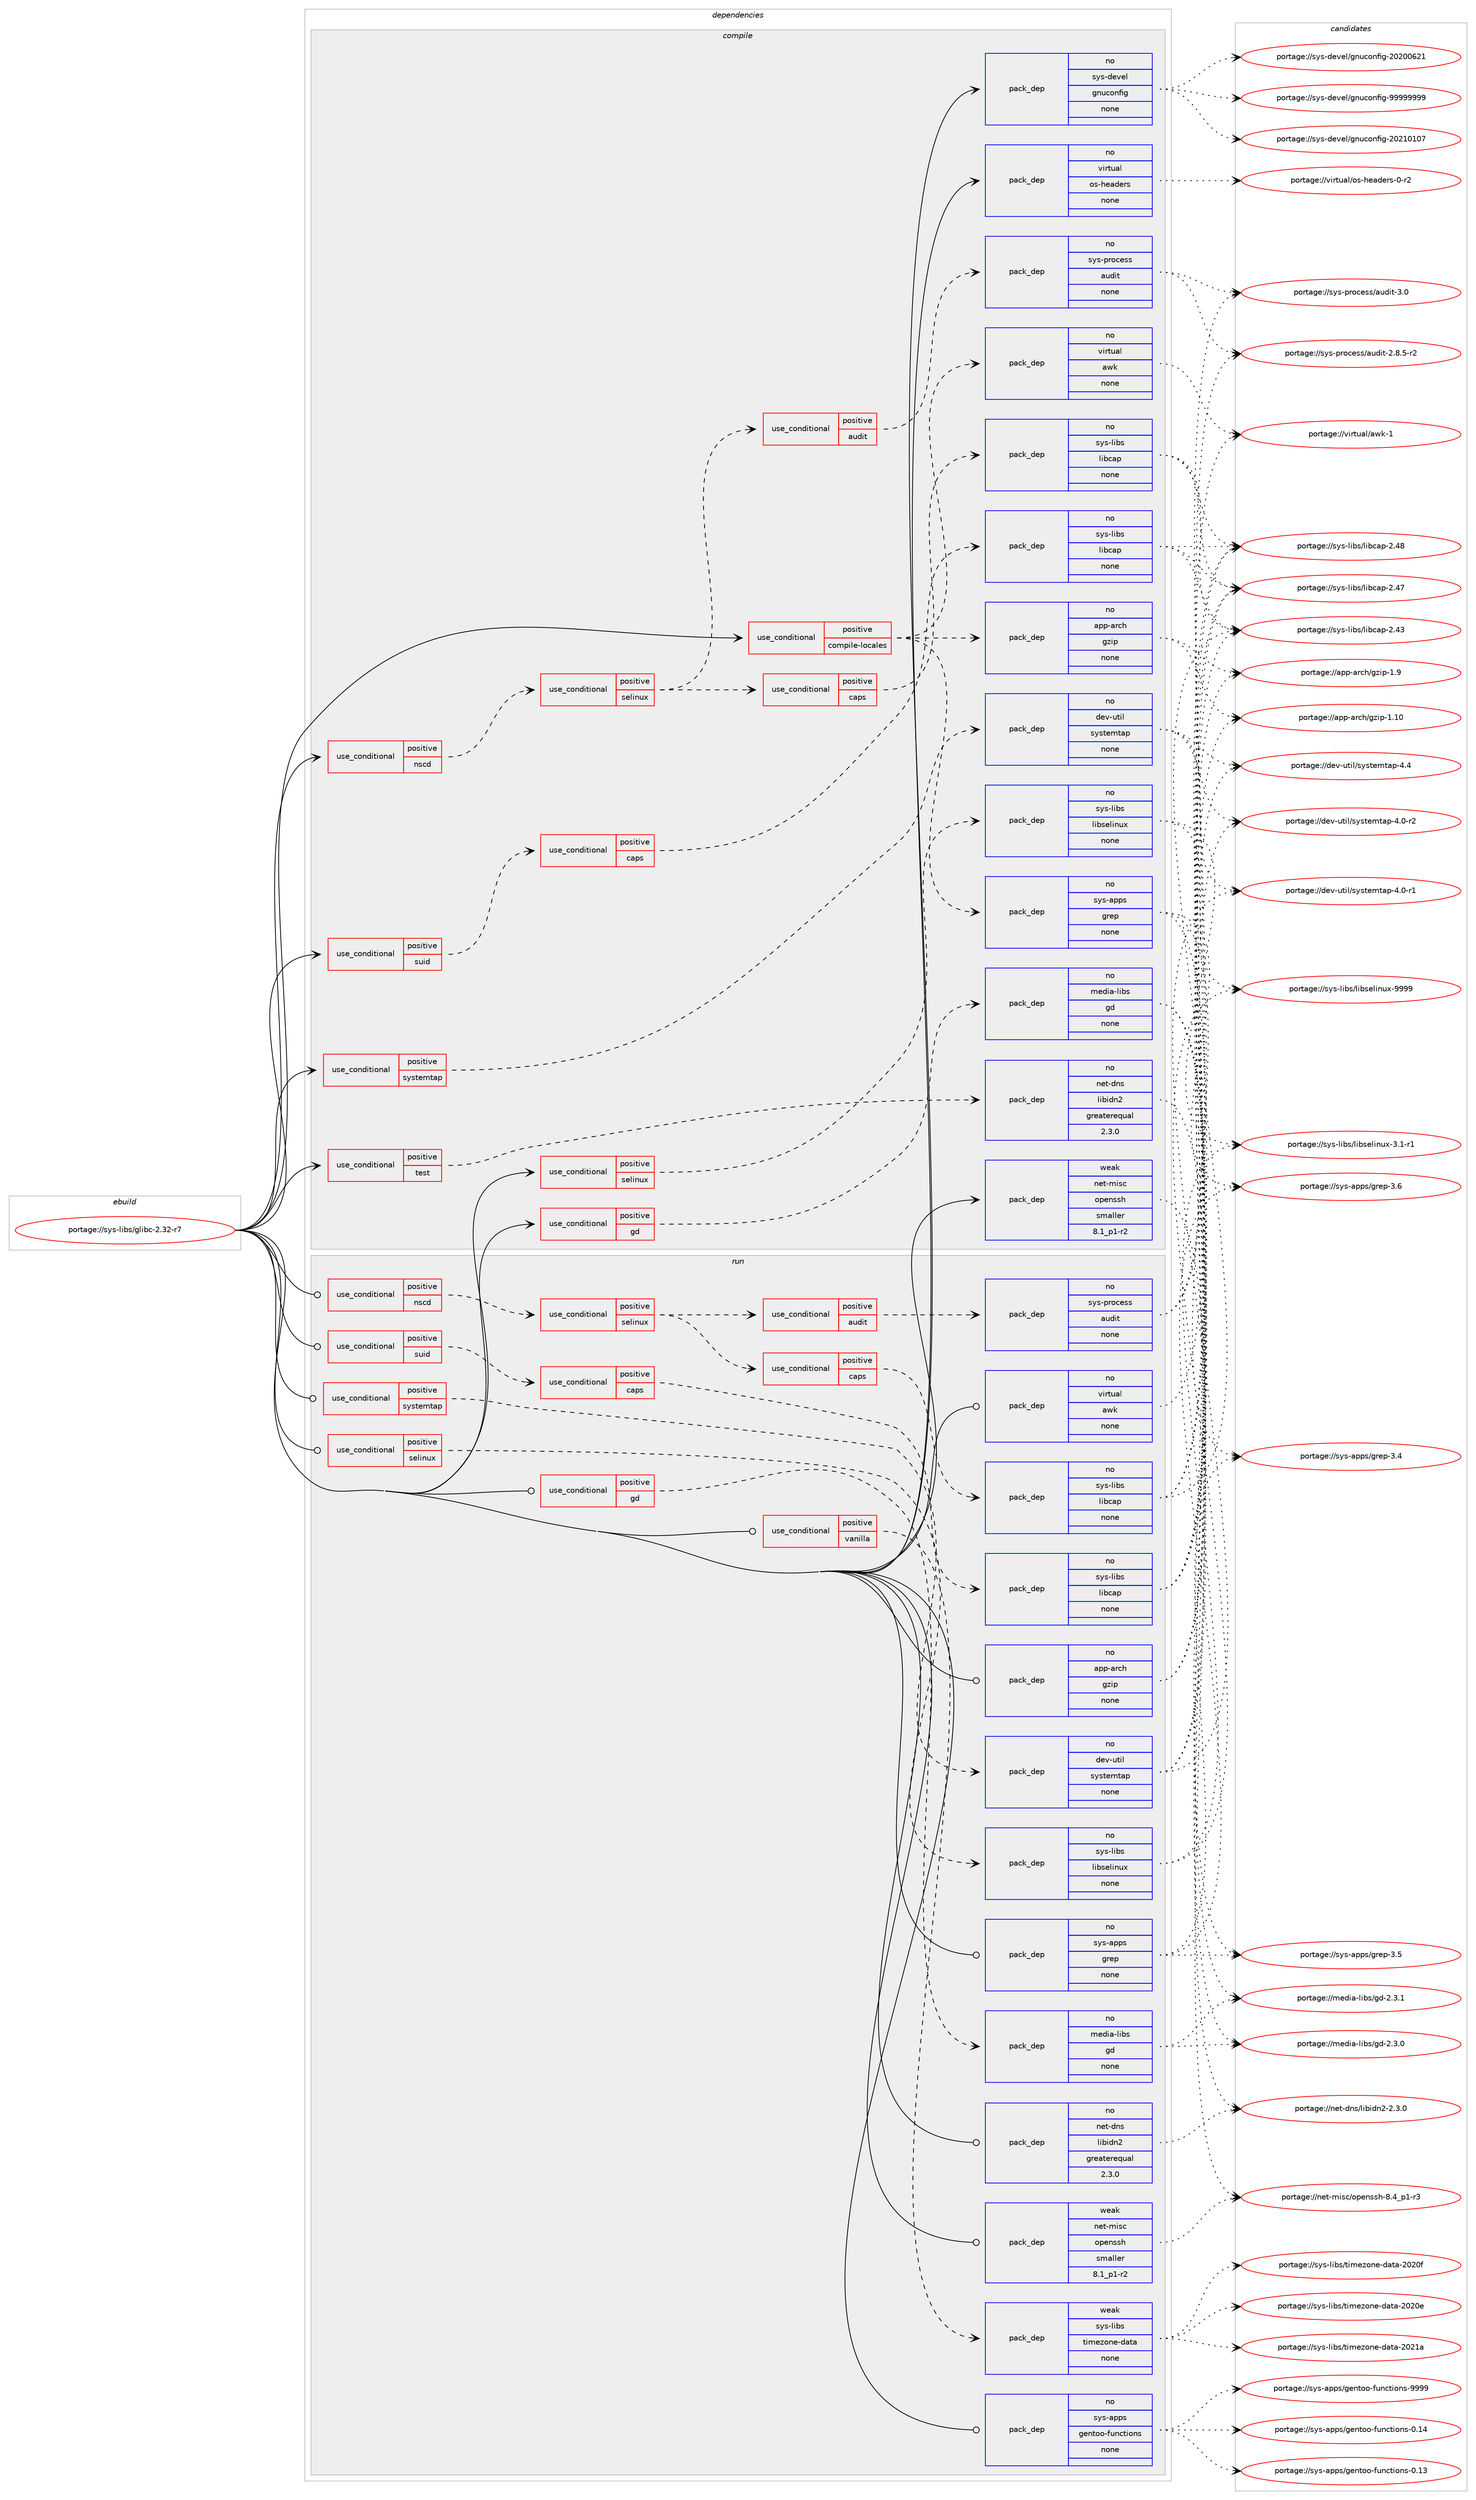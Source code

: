 digraph prolog {

# *************
# Graph options
# *************

newrank=true;
concentrate=true;
compound=true;
graph [rankdir=LR,fontname=Helvetica,fontsize=10,ranksep=1.5];#, ranksep=2.5, nodesep=0.2];
edge  [arrowhead=vee];
node  [fontname=Helvetica,fontsize=10];

# **********
# The ebuild
# **********

subgraph cluster_leftcol {
color=gray;
rank=same;
label=<<i>ebuild</i>>;
id [label="portage://sys-libs/glibc-2.32-r7", color=red, width=4, href="../sys-libs/glibc-2.32-r7.svg"];
}

# ****************
# The dependencies
# ****************

subgraph cluster_midcol {
color=gray;
label=<<i>dependencies</i>>;
subgraph cluster_compile {
fillcolor="#eeeeee";
style=filled;
label=<<i>compile</i>>;
subgraph cond769 {
dependency3846 [label=<<TABLE BORDER="0" CELLBORDER="1" CELLSPACING="0" CELLPADDING="4"><TR><TD ROWSPAN="3" CELLPADDING="10">use_conditional</TD></TR><TR><TD>positive</TD></TR><TR><TD>compile-locales</TD></TR></TABLE>>, shape=none, color=red];
subgraph pack3015 {
dependency3847 [label=<<TABLE BORDER="0" CELLBORDER="1" CELLSPACING="0" CELLPADDING="4" WIDTH="220"><TR><TD ROWSPAN="6" CELLPADDING="30">pack_dep</TD></TR><TR><TD WIDTH="110">no</TD></TR><TR><TD>app-arch</TD></TR><TR><TD>gzip</TD></TR><TR><TD>none</TD></TR><TR><TD></TD></TR></TABLE>>, shape=none, color=blue];
}
dependency3846:e -> dependency3847:w [weight=20,style="dashed",arrowhead="vee"];
subgraph pack3016 {
dependency3848 [label=<<TABLE BORDER="0" CELLBORDER="1" CELLSPACING="0" CELLPADDING="4" WIDTH="220"><TR><TD ROWSPAN="6" CELLPADDING="30">pack_dep</TD></TR><TR><TD WIDTH="110">no</TD></TR><TR><TD>sys-apps</TD></TR><TR><TD>grep</TD></TR><TR><TD>none</TD></TR><TR><TD></TD></TR></TABLE>>, shape=none, color=blue];
}
dependency3846:e -> dependency3848:w [weight=20,style="dashed",arrowhead="vee"];
subgraph pack3017 {
dependency3849 [label=<<TABLE BORDER="0" CELLBORDER="1" CELLSPACING="0" CELLPADDING="4" WIDTH="220"><TR><TD ROWSPAN="6" CELLPADDING="30">pack_dep</TD></TR><TR><TD WIDTH="110">no</TD></TR><TR><TD>virtual</TD></TR><TR><TD>awk</TD></TR><TR><TD>none</TD></TR><TR><TD></TD></TR></TABLE>>, shape=none, color=blue];
}
dependency3846:e -> dependency3849:w [weight=20,style="dashed",arrowhead="vee"];
}
id:e -> dependency3846:w [weight=20,style="solid",arrowhead="vee"];
subgraph cond770 {
dependency3850 [label=<<TABLE BORDER="0" CELLBORDER="1" CELLSPACING="0" CELLPADDING="4"><TR><TD ROWSPAN="3" CELLPADDING="10">use_conditional</TD></TR><TR><TD>positive</TD></TR><TR><TD>gd</TD></TR></TABLE>>, shape=none, color=red];
subgraph pack3018 {
dependency3851 [label=<<TABLE BORDER="0" CELLBORDER="1" CELLSPACING="0" CELLPADDING="4" WIDTH="220"><TR><TD ROWSPAN="6" CELLPADDING="30">pack_dep</TD></TR><TR><TD WIDTH="110">no</TD></TR><TR><TD>media-libs</TD></TR><TR><TD>gd</TD></TR><TR><TD>none</TD></TR><TR><TD></TD></TR></TABLE>>, shape=none, color=blue];
}
dependency3850:e -> dependency3851:w [weight=20,style="dashed",arrowhead="vee"];
}
id:e -> dependency3850:w [weight=20,style="solid",arrowhead="vee"];
subgraph cond771 {
dependency3852 [label=<<TABLE BORDER="0" CELLBORDER="1" CELLSPACING="0" CELLPADDING="4"><TR><TD ROWSPAN="3" CELLPADDING="10">use_conditional</TD></TR><TR><TD>positive</TD></TR><TR><TD>nscd</TD></TR></TABLE>>, shape=none, color=red];
subgraph cond772 {
dependency3853 [label=<<TABLE BORDER="0" CELLBORDER="1" CELLSPACING="0" CELLPADDING="4"><TR><TD ROWSPAN="3" CELLPADDING="10">use_conditional</TD></TR><TR><TD>positive</TD></TR><TR><TD>selinux</TD></TR></TABLE>>, shape=none, color=red];
subgraph cond773 {
dependency3854 [label=<<TABLE BORDER="0" CELLBORDER="1" CELLSPACING="0" CELLPADDING="4"><TR><TD ROWSPAN="3" CELLPADDING="10">use_conditional</TD></TR><TR><TD>positive</TD></TR><TR><TD>audit</TD></TR></TABLE>>, shape=none, color=red];
subgraph pack3019 {
dependency3855 [label=<<TABLE BORDER="0" CELLBORDER="1" CELLSPACING="0" CELLPADDING="4" WIDTH="220"><TR><TD ROWSPAN="6" CELLPADDING="30">pack_dep</TD></TR><TR><TD WIDTH="110">no</TD></TR><TR><TD>sys-process</TD></TR><TR><TD>audit</TD></TR><TR><TD>none</TD></TR><TR><TD></TD></TR></TABLE>>, shape=none, color=blue];
}
dependency3854:e -> dependency3855:w [weight=20,style="dashed",arrowhead="vee"];
}
dependency3853:e -> dependency3854:w [weight=20,style="dashed",arrowhead="vee"];
subgraph cond774 {
dependency3856 [label=<<TABLE BORDER="0" CELLBORDER="1" CELLSPACING="0" CELLPADDING="4"><TR><TD ROWSPAN="3" CELLPADDING="10">use_conditional</TD></TR><TR><TD>positive</TD></TR><TR><TD>caps</TD></TR></TABLE>>, shape=none, color=red];
subgraph pack3020 {
dependency3857 [label=<<TABLE BORDER="0" CELLBORDER="1" CELLSPACING="0" CELLPADDING="4" WIDTH="220"><TR><TD ROWSPAN="6" CELLPADDING="30">pack_dep</TD></TR><TR><TD WIDTH="110">no</TD></TR><TR><TD>sys-libs</TD></TR><TR><TD>libcap</TD></TR><TR><TD>none</TD></TR><TR><TD></TD></TR></TABLE>>, shape=none, color=blue];
}
dependency3856:e -> dependency3857:w [weight=20,style="dashed",arrowhead="vee"];
}
dependency3853:e -> dependency3856:w [weight=20,style="dashed",arrowhead="vee"];
}
dependency3852:e -> dependency3853:w [weight=20,style="dashed",arrowhead="vee"];
}
id:e -> dependency3852:w [weight=20,style="solid",arrowhead="vee"];
subgraph cond775 {
dependency3858 [label=<<TABLE BORDER="0" CELLBORDER="1" CELLSPACING="0" CELLPADDING="4"><TR><TD ROWSPAN="3" CELLPADDING="10">use_conditional</TD></TR><TR><TD>positive</TD></TR><TR><TD>selinux</TD></TR></TABLE>>, shape=none, color=red];
subgraph pack3021 {
dependency3859 [label=<<TABLE BORDER="0" CELLBORDER="1" CELLSPACING="0" CELLPADDING="4" WIDTH="220"><TR><TD ROWSPAN="6" CELLPADDING="30">pack_dep</TD></TR><TR><TD WIDTH="110">no</TD></TR><TR><TD>sys-libs</TD></TR><TR><TD>libselinux</TD></TR><TR><TD>none</TD></TR><TR><TD></TD></TR></TABLE>>, shape=none, color=blue];
}
dependency3858:e -> dependency3859:w [weight=20,style="dashed",arrowhead="vee"];
}
id:e -> dependency3858:w [weight=20,style="solid",arrowhead="vee"];
subgraph cond776 {
dependency3860 [label=<<TABLE BORDER="0" CELLBORDER="1" CELLSPACING="0" CELLPADDING="4"><TR><TD ROWSPAN="3" CELLPADDING="10">use_conditional</TD></TR><TR><TD>positive</TD></TR><TR><TD>suid</TD></TR></TABLE>>, shape=none, color=red];
subgraph cond777 {
dependency3861 [label=<<TABLE BORDER="0" CELLBORDER="1" CELLSPACING="0" CELLPADDING="4"><TR><TD ROWSPAN="3" CELLPADDING="10">use_conditional</TD></TR><TR><TD>positive</TD></TR><TR><TD>caps</TD></TR></TABLE>>, shape=none, color=red];
subgraph pack3022 {
dependency3862 [label=<<TABLE BORDER="0" CELLBORDER="1" CELLSPACING="0" CELLPADDING="4" WIDTH="220"><TR><TD ROWSPAN="6" CELLPADDING="30">pack_dep</TD></TR><TR><TD WIDTH="110">no</TD></TR><TR><TD>sys-libs</TD></TR><TR><TD>libcap</TD></TR><TR><TD>none</TD></TR><TR><TD></TD></TR></TABLE>>, shape=none, color=blue];
}
dependency3861:e -> dependency3862:w [weight=20,style="dashed",arrowhead="vee"];
}
dependency3860:e -> dependency3861:w [weight=20,style="dashed",arrowhead="vee"];
}
id:e -> dependency3860:w [weight=20,style="solid",arrowhead="vee"];
subgraph cond778 {
dependency3863 [label=<<TABLE BORDER="0" CELLBORDER="1" CELLSPACING="0" CELLPADDING="4"><TR><TD ROWSPAN="3" CELLPADDING="10">use_conditional</TD></TR><TR><TD>positive</TD></TR><TR><TD>systemtap</TD></TR></TABLE>>, shape=none, color=red];
subgraph pack3023 {
dependency3864 [label=<<TABLE BORDER="0" CELLBORDER="1" CELLSPACING="0" CELLPADDING="4" WIDTH="220"><TR><TD ROWSPAN="6" CELLPADDING="30">pack_dep</TD></TR><TR><TD WIDTH="110">no</TD></TR><TR><TD>dev-util</TD></TR><TR><TD>systemtap</TD></TR><TR><TD>none</TD></TR><TR><TD></TD></TR></TABLE>>, shape=none, color=blue];
}
dependency3863:e -> dependency3864:w [weight=20,style="dashed",arrowhead="vee"];
}
id:e -> dependency3863:w [weight=20,style="solid",arrowhead="vee"];
subgraph cond779 {
dependency3865 [label=<<TABLE BORDER="0" CELLBORDER="1" CELLSPACING="0" CELLPADDING="4"><TR><TD ROWSPAN="3" CELLPADDING="10">use_conditional</TD></TR><TR><TD>positive</TD></TR><TR><TD>test</TD></TR></TABLE>>, shape=none, color=red];
subgraph pack3024 {
dependency3866 [label=<<TABLE BORDER="0" CELLBORDER="1" CELLSPACING="0" CELLPADDING="4" WIDTH="220"><TR><TD ROWSPAN="6" CELLPADDING="30">pack_dep</TD></TR><TR><TD WIDTH="110">no</TD></TR><TR><TD>net-dns</TD></TR><TR><TD>libidn2</TD></TR><TR><TD>greaterequal</TD></TR><TR><TD>2.3.0</TD></TR></TABLE>>, shape=none, color=blue];
}
dependency3865:e -> dependency3866:w [weight=20,style="dashed",arrowhead="vee"];
}
id:e -> dependency3865:w [weight=20,style="solid",arrowhead="vee"];
subgraph pack3025 {
dependency3867 [label=<<TABLE BORDER="0" CELLBORDER="1" CELLSPACING="0" CELLPADDING="4" WIDTH="220"><TR><TD ROWSPAN="6" CELLPADDING="30">pack_dep</TD></TR><TR><TD WIDTH="110">no</TD></TR><TR><TD>sys-devel</TD></TR><TR><TD>gnuconfig</TD></TR><TR><TD>none</TD></TR><TR><TD></TD></TR></TABLE>>, shape=none, color=blue];
}
id:e -> dependency3867:w [weight=20,style="solid",arrowhead="vee"];
subgraph pack3026 {
dependency3868 [label=<<TABLE BORDER="0" CELLBORDER="1" CELLSPACING="0" CELLPADDING="4" WIDTH="220"><TR><TD ROWSPAN="6" CELLPADDING="30">pack_dep</TD></TR><TR><TD WIDTH="110">no</TD></TR><TR><TD>virtual</TD></TR><TR><TD>os-headers</TD></TR><TR><TD>none</TD></TR><TR><TD></TD></TR></TABLE>>, shape=none, color=blue];
}
id:e -> dependency3868:w [weight=20,style="solid",arrowhead="vee"];
subgraph pack3027 {
dependency3869 [label=<<TABLE BORDER="0" CELLBORDER="1" CELLSPACING="0" CELLPADDING="4" WIDTH="220"><TR><TD ROWSPAN="6" CELLPADDING="30">pack_dep</TD></TR><TR><TD WIDTH="110">weak</TD></TR><TR><TD>net-misc</TD></TR><TR><TD>openssh</TD></TR><TR><TD>smaller</TD></TR><TR><TD>8.1_p1-r2</TD></TR></TABLE>>, shape=none, color=blue];
}
id:e -> dependency3869:w [weight=20,style="solid",arrowhead="vee"];
}
subgraph cluster_compileandrun {
fillcolor="#eeeeee";
style=filled;
label=<<i>compile and run</i>>;
}
subgraph cluster_run {
fillcolor="#eeeeee";
style=filled;
label=<<i>run</i>>;
subgraph cond780 {
dependency3870 [label=<<TABLE BORDER="0" CELLBORDER="1" CELLSPACING="0" CELLPADDING="4"><TR><TD ROWSPAN="3" CELLPADDING="10">use_conditional</TD></TR><TR><TD>positive</TD></TR><TR><TD>gd</TD></TR></TABLE>>, shape=none, color=red];
subgraph pack3028 {
dependency3871 [label=<<TABLE BORDER="0" CELLBORDER="1" CELLSPACING="0" CELLPADDING="4" WIDTH="220"><TR><TD ROWSPAN="6" CELLPADDING="30">pack_dep</TD></TR><TR><TD WIDTH="110">no</TD></TR><TR><TD>media-libs</TD></TR><TR><TD>gd</TD></TR><TR><TD>none</TD></TR><TR><TD></TD></TR></TABLE>>, shape=none, color=blue];
}
dependency3870:e -> dependency3871:w [weight=20,style="dashed",arrowhead="vee"];
}
id:e -> dependency3870:w [weight=20,style="solid",arrowhead="odot"];
subgraph cond781 {
dependency3872 [label=<<TABLE BORDER="0" CELLBORDER="1" CELLSPACING="0" CELLPADDING="4"><TR><TD ROWSPAN="3" CELLPADDING="10">use_conditional</TD></TR><TR><TD>positive</TD></TR><TR><TD>nscd</TD></TR></TABLE>>, shape=none, color=red];
subgraph cond782 {
dependency3873 [label=<<TABLE BORDER="0" CELLBORDER="1" CELLSPACING="0" CELLPADDING="4"><TR><TD ROWSPAN="3" CELLPADDING="10">use_conditional</TD></TR><TR><TD>positive</TD></TR><TR><TD>selinux</TD></TR></TABLE>>, shape=none, color=red];
subgraph cond783 {
dependency3874 [label=<<TABLE BORDER="0" CELLBORDER="1" CELLSPACING="0" CELLPADDING="4"><TR><TD ROWSPAN="3" CELLPADDING="10">use_conditional</TD></TR><TR><TD>positive</TD></TR><TR><TD>audit</TD></TR></TABLE>>, shape=none, color=red];
subgraph pack3029 {
dependency3875 [label=<<TABLE BORDER="0" CELLBORDER="1" CELLSPACING="0" CELLPADDING="4" WIDTH="220"><TR><TD ROWSPAN="6" CELLPADDING="30">pack_dep</TD></TR><TR><TD WIDTH="110">no</TD></TR><TR><TD>sys-process</TD></TR><TR><TD>audit</TD></TR><TR><TD>none</TD></TR><TR><TD></TD></TR></TABLE>>, shape=none, color=blue];
}
dependency3874:e -> dependency3875:w [weight=20,style="dashed",arrowhead="vee"];
}
dependency3873:e -> dependency3874:w [weight=20,style="dashed",arrowhead="vee"];
subgraph cond784 {
dependency3876 [label=<<TABLE BORDER="0" CELLBORDER="1" CELLSPACING="0" CELLPADDING="4"><TR><TD ROWSPAN="3" CELLPADDING="10">use_conditional</TD></TR><TR><TD>positive</TD></TR><TR><TD>caps</TD></TR></TABLE>>, shape=none, color=red];
subgraph pack3030 {
dependency3877 [label=<<TABLE BORDER="0" CELLBORDER="1" CELLSPACING="0" CELLPADDING="4" WIDTH="220"><TR><TD ROWSPAN="6" CELLPADDING="30">pack_dep</TD></TR><TR><TD WIDTH="110">no</TD></TR><TR><TD>sys-libs</TD></TR><TR><TD>libcap</TD></TR><TR><TD>none</TD></TR><TR><TD></TD></TR></TABLE>>, shape=none, color=blue];
}
dependency3876:e -> dependency3877:w [weight=20,style="dashed",arrowhead="vee"];
}
dependency3873:e -> dependency3876:w [weight=20,style="dashed",arrowhead="vee"];
}
dependency3872:e -> dependency3873:w [weight=20,style="dashed",arrowhead="vee"];
}
id:e -> dependency3872:w [weight=20,style="solid",arrowhead="odot"];
subgraph cond785 {
dependency3878 [label=<<TABLE BORDER="0" CELLBORDER="1" CELLSPACING="0" CELLPADDING="4"><TR><TD ROWSPAN="3" CELLPADDING="10">use_conditional</TD></TR><TR><TD>positive</TD></TR><TR><TD>selinux</TD></TR></TABLE>>, shape=none, color=red];
subgraph pack3031 {
dependency3879 [label=<<TABLE BORDER="0" CELLBORDER="1" CELLSPACING="0" CELLPADDING="4" WIDTH="220"><TR><TD ROWSPAN="6" CELLPADDING="30">pack_dep</TD></TR><TR><TD WIDTH="110">no</TD></TR><TR><TD>sys-libs</TD></TR><TR><TD>libselinux</TD></TR><TR><TD>none</TD></TR><TR><TD></TD></TR></TABLE>>, shape=none, color=blue];
}
dependency3878:e -> dependency3879:w [weight=20,style="dashed",arrowhead="vee"];
}
id:e -> dependency3878:w [weight=20,style="solid",arrowhead="odot"];
subgraph cond786 {
dependency3880 [label=<<TABLE BORDER="0" CELLBORDER="1" CELLSPACING="0" CELLPADDING="4"><TR><TD ROWSPAN="3" CELLPADDING="10">use_conditional</TD></TR><TR><TD>positive</TD></TR><TR><TD>suid</TD></TR></TABLE>>, shape=none, color=red];
subgraph cond787 {
dependency3881 [label=<<TABLE BORDER="0" CELLBORDER="1" CELLSPACING="0" CELLPADDING="4"><TR><TD ROWSPAN="3" CELLPADDING="10">use_conditional</TD></TR><TR><TD>positive</TD></TR><TR><TD>caps</TD></TR></TABLE>>, shape=none, color=red];
subgraph pack3032 {
dependency3882 [label=<<TABLE BORDER="0" CELLBORDER="1" CELLSPACING="0" CELLPADDING="4" WIDTH="220"><TR><TD ROWSPAN="6" CELLPADDING="30">pack_dep</TD></TR><TR><TD WIDTH="110">no</TD></TR><TR><TD>sys-libs</TD></TR><TR><TD>libcap</TD></TR><TR><TD>none</TD></TR><TR><TD></TD></TR></TABLE>>, shape=none, color=blue];
}
dependency3881:e -> dependency3882:w [weight=20,style="dashed",arrowhead="vee"];
}
dependency3880:e -> dependency3881:w [weight=20,style="dashed",arrowhead="vee"];
}
id:e -> dependency3880:w [weight=20,style="solid",arrowhead="odot"];
subgraph cond788 {
dependency3883 [label=<<TABLE BORDER="0" CELLBORDER="1" CELLSPACING="0" CELLPADDING="4"><TR><TD ROWSPAN="3" CELLPADDING="10">use_conditional</TD></TR><TR><TD>positive</TD></TR><TR><TD>systemtap</TD></TR></TABLE>>, shape=none, color=red];
subgraph pack3033 {
dependency3884 [label=<<TABLE BORDER="0" CELLBORDER="1" CELLSPACING="0" CELLPADDING="4" WIDTH="220"><TR><TD ROWSPAN="6" CELLPADDING="30">pack_dep</TD></TR><TR><TD WIDTH="110">no</TD></TR><TR><TD>dev-util</TD></TR><TR><TD>systemtap</TD></TR><TR><TD>none</TD></TR><TR><TD></TD></TR></TABLE>>, shape=none, color=blue];
}
dependency3883:e -> dependency3884:w [weight=20,style="dashed",arrowhead="vee"];
}
id:e -> dependency3883:w [weight=20,style="solid",arrowhead="odot"];
subgraph cond789 {
dependency3885 [label=<<TABLE BORDER="0" CELLBORDER="1" CELLSPACING="0" CELLPADDING="4"><TR><TD ROWSPAN="3" CELLPADDING="10">use_conditional</TD></TR><TR><TD>positive</TD></TR><TR><TD>vanilla</TD></TR></TABLE>>, shape=none, color=red];
subgraph pack3034 {
dependency3886 [label=<<TABLE BORDER="0" CELLBORDER="1" CELLSPACING="0" CELLPADDING="4" WIDTH="220"><TR><TD ROWSPAN="6" CELLPADDING="30">pack_dep</TD></TR><TR><TD WIDTH="110">weak</TD></TR><TR><TD>sys-libs</TD></TR><TR><TD>timezone-data</TD></TR><TR><TD>none</TD></TR><TR><TD></TD></TR></TABLE>>, shape=none, color=blue];
}
dependency3885:e -> dependency3886:w [weight=20,style="dashed",arrowhead="vee"];
}
id:e -> dependency3885:w [weight=20,style="solid",arrowhead="odot"];
subgraph pack3035 {
dependency3887 [label=<<TABLE BORDER="0" CELLBORDER="1" CELLSPACING="0" CELLPADDING="4" WIDTH="220"><TR><TD ROWSPAN="6" CELLPADDING="30">pack_dep</TD></TR><TR><TD WIDTH="110">no</TD></TR><TR><TD>app-arch</TD></TR><TR><TD>gzip</TD></TR><TR><TD>none</TD></TR><TR><TD></TD></TR></TABLE>>, shape=none, color=blue];
}
id:e -> dependency3887:w [weight=20,style="solid",arrowhead="odot"];
subgraph pack3036 {
dependency3888 [label=<<TABLE BORDER="0" CELLBORDER="1" CELLSPACING="0" CELLPADDING="4" WIDTH="220"><TR><TD ROWSPAN="6" CELLPADDING="30">pack_dep</TD></TR><TR><TD WIDTH="110">no</TD></TR><TR><TD>net-dns</TD></TR><TR><TD>libidn2</TD></TR><TR><TD>greaterequal</TD></TR><TR><TD>2.3.0</TD></TR></TABLE>>, shape=none, color=blue];
}
id:e -> dependency3888:w [weight=20,style="solid",arrowhead="odot"];
subgraph pack3037 {
dependency3889 [label=<<TABLE BORDER="0" CELLBORDER="1" CELLSPACING="0" CELLPADDING="4" WIDTH="220"><TR><TD ROWSPAN="6" CELLPADDING="30">pack_dep</TD></TR><TR><TD WIDTH="110">no</TD></TR><TR><TD>sys-apps</TD></TR><TR><TD>gentoo-functions</TD></TR><TR><TD>none</TD></TR><TR><TD></TD></TR></TABLE>>, shape=none, color=blue];
}
id:e -> dependency3889:w [weight=20,style="solid",arrowhead="odot"];
subgraph pack3038 {
dependency3890 [label=<<TABLE BORDER="0" CELLBORDER="1" CELLSPACING="0" CELLPADDING="4" WIDTH="220"><TR><TD ROWSPAN="6" CELLPADDING="30">pack_dep</TD></TR><TR><TD WIDTH="110">no</TD></TR><TR><TD>sys-apps</TD></TR><TR><TD>grep</TD></TR><TR><TD>none</TD></TR><TR><TD></TD></TR></TABLE>>, shape=none, color=blue];
}
id:e -> dependency3890:w [weight=20,style="solid",arrowhead="odot"];
subgraph pack3039 {
dependency3891 [label=<<TABLE BORDER="0" CELLBORDER="1" CELLSPACING="0" CELLPADDING="4" WIDTH="220"><TR><TD ROWSPAN="6" CELLPADDING="30">pack_dep</TD></TR><TR><TD WIDTH="110">no</TD></TR><TR><TD>virtual</TD></TR><TR><TD>awk</TD></TR><TR><TD>none</TD></TR><TR><TD></TD></TR></TABLE>>, shape=none, color=blue];
}
id:e -> dependency3891:w [weight=20,style="solid",arrowhead="odot"];
subgraph pack3040 {
dependency3892 [label=<<TABLE BORDER="0" CELLBORDER="1" CELLSPACING="0" CELLPADDING="4" WIDTH="220"><TR><TD ROWSPAN="6" CELLPADDING="30">pack_dep</TD></TR><TR><TD WIDTH="110">weak</TD></TR><TR><TD>net-misc</TD></TR><TR><TD>openssh</TD></TR><TR><TD>smaller</TD></TR><TR><TD>8.1_p1-r2</TD></TR></TABLE>>, shape=none, color=blue];
}
id:e -> dependency3892:w [weight=20,style="solid",arrowhead="odot"];
}
}

# **************
# The candidates
# **************

subgraph cluster_choices {
rank=same;
color=gray;
label=<<i>candidates</i>>;

subgraph choice3015 {
color=black;
nodesep=1;
choice971121124597114991044710312210511245494657 [label="portage://app-arch/gzip-1.9", color=red, width=4,href="../app-arch/gzip-1.9.svg"];
choice97112112459711499104471031221051124549464948 [label="portage://app-arch/gzip-1.10", color=red, width=4,href="../app-arch/gzip-1.10.svg"];
dependency3847:e -> choice971121124597114991044710312210511245494657:w [style=dotted,weight="100"];
dependency3847:e -> choice97112112459711499104471031221051124549464948:w [style=dotted,weight="100"];
}
subgraph choice3016 {
color=black;
nodesep=1;
choice11512111545971121121154710311410111245514654 [label="portage://sys-apps/grep-3.6", color=red, width=4,href="../sys-apps/grep-3.6.svg"];
choice11512111545971121121154710311410111245514653 [label="portage://sys-apps/grep-3.5", color=red, width=4,href="../sys-apps/grep-3.5.svg"];
choice11512111545971121121154710311410111245514652 [label="portage://sys-apps/grep-3.4", color=red, width=4,href="../sys-apps/grep-3.4.svg"];
dependency3848:e -> choice11512111545971121121154710311410111245514654:w [style=dotted,weight="100"];
dependency3848:e -> choice11512111545971121121154710311410111245514653:w [style=dotted,weight="100"];
dependency3848:e -> choice11512111545971121121154710311410111245514652:w [style=dotted,weight="100"];
}
subgraph choice3017 {
color=black;
nodesep=1;
choice1181051141161179710847971191074549 [label="portage://virtual/awk-1", color=red, width=4,href="../virtual/awk-1.svg"];
dependency3849:e -> choice1181051141161179710847971191074549:w [style=dotted,weight="100"];
}
subgraph choice3018 {
color=black;
nodesep=1;
choice10910110010597451081059811547103100455046514649 [label="portage://media-libs/gd-2.3.1", color=red, width=4,href="../media-libs/gd-2.3.1.svg"];
choice10910110010597451081059811547103100455046514648 [label="portage://media-libs/gd-2.3.0", color=red, width=4,href="../media-libs/gd-2.3.0.svg"];
dependency3851:e -> choice10910110010597451081059811547103100455046514649:w [style=dotted,weight="100"];
dependency3851:e -> choice10910110010597451081059811547103100455046514648:w [style=dotted,weight="100"];
}
subgraph choice3019 {
color=black;
nodesep=1;
choice1151211154511211411199101115115479711710010511645514648 [label="portage://sys-process/audit-3.0", color=red, width=4,href="../sys-process/audit-3.0.svg"];
choice115121115451121141119910111511547971171001051164550465646534511450 [label="portage://sys-process/audit-2.8.5-r2", color=red, width=4,href="../sys-process/audit-2.8.5-r2.svg"];
dependency3855:e -> choice1151211154511211411199101115115479711710010511645514648:w [style=dotted,weight="100"];
dependency3855:e -> choice115121115451121141119910111511547971171001051164550465646534511450:w [style=dotted,weight="100"];
}
subgraph choice3020 {
color=black;
nodesep=1;
choice1151211154510810598115471081059899971124550465256 [label="portage://sys-libs/libcap-2.48", color=red, width=4,href="../sys-libs/libcap-2.48.svg"];
choice1151211154510810598115471081059899971124550465255 [label="portage://sys-libs/libcap-2.47", color=red, width=4,href="../sys-libs/libcap-2.47.svg"];
choice1151211154510810598115471081059899971124550465251 [label="portage://sys-libs/libcap-2.43", color=red, width=4,href="../sys-libs/libcap-2.43.svg"];
dependency3857:e -> choice1151211154510810598115471081059899971124550465256:w [style=dotted,weight="100"];
dependency3857:e -> choice1151211154510810598115471081059899971124550465255:w [style=dotted,weight="100"];
dependency3857:e -> choice1151211154510810598115471081059899971124550465251:w [style=dotted,weight="100"];
}
subgraph choice3021 {
color=black;
nodesep=1;
choice115121115451081059811547108105981151011081051101171204557575757 [label="portage://sys-libs/libselinux-9999", color=red, width=4,href="../sys-libs/libselinux-9999.svg"];
choice11512111545108105981154710810598115101108105110117120455146494511449 [label="portage://sys-libs/libselinux-3.1-r1", color=red, width=4,href="../sys-libs/libselinux-3.1-r1.svg"];
dependency3859:e -> choice115121115451081059811547108105981151011081051101171204557575757:w [style=dotted,weight="100"];
dependency3859:e -> choice11512111545108105981154710810598115101108105110117120455146494511449:w [style=dotted,weight="100"];
}
subgraph choice3022 {
color=black;
nodesep=1;
choice1151211154510810598115471081059899971124550465256 [label="portage://sys-libs/libcap-2.48", color=red, width=4,href="../sys-libs/libcap-2.48.svg"];
choice1151211154510810598115471081059899971124550465255 [label="portage://sys-libs/libcap-2.47", color=red, width=4,href="../sys-libs/libcap-2.47.svg"];
choice1151211154510810598115471081059899971124550465251 [label="portage://sys-libs/libcap-2.43", color=red, width=4,href="../sys-libs/libcap-2.43.svg"];
dependency3862:e -> choice1151211154510810598115471081059899971124550465256:w [style=dotted,weight="100"];
dependency3862:e -> choice1151211154510810598115471081059899971124550465255:w [style=dotted,weight="100"];
dependency3862:e -> choice1151211154510810598115471081059899971124550465251:w [style=dotted,weight="100"];
}
subgraph choice3023 {
color=black;
nodesep=1;
choice10010111845117116105108471151211151161011091169711245524652 [label="portage://dev-util/systemtap-4.4", color=red, width=4,href="../dev-util/systemtap-4.4.svg"];
choice100101118451171161051084711512111511610110911697112455246484511450 [label="portage://dev-util/systemtap-4.0-r2", color=red, width=4,href="../dev-util/systemtap-4.0-r2.svg"];
choice100101118451171161051084711512111511610110911697112455246484511449 [label="portage://dev-util/systemtap-4.0-r1", color=red, width=4,href="../dev-util/systemtap-4.0-r1.svg"];
dependency3864:e -> choice10010111845117116105108471151211151161011091169711245524652:w [style=dotted,weight="100"];
dependency3864:e -> choice100101118451171161051084711512111511610110911697112455246484511450:w [style=dotted,weight="100"];
dependency3864:e -> choice100101118451171161051084711512111511610110911697112455246484511449:w [style=dotted,weight="100"];
}
subgraph choice3024 {
color=black;
nodesep=1;
choice11010111645100110115471081059810510011050455046514648 [label="portage://net-dns/libidn2-2.3.0", color=red, width=4,href="../net-dns/libidn2-2.3.0.svg"];
dependency3866:e -> choice11010111645100110115471081059810510011050455046514648:w [style=dotted,weight="100"];
}
subgraph choice3025 {
color=black;
nodesep=1;
choice115121115451001011181011084710311011799111110102105103455757575757575757 [label="portage://sys-devel/gnuconfig-99999999", color=red, width=4,href="../sys-devel/gnuconfig-99999999.svg"];
choice115121115451001011181011084710311011799111110102105103455048504948494855 [label="portage://sys-devel/gnuconfig-20210107", color=red, width=4,href="../sys-devel/gnuconfig-20210107.svg"];
choice115121115451001011181011084710311011799111110102105103455048504848545049 [label="portage://sys-devel/gnuconfig-20200621", color=red, width=4,href="../sys-devel/gnuconfig-20200621.svg"];
dependency3867:e -> choice115121115451001011181011084710311011799111110102105103455757575757575757:w [style=dotted,weight="100"];
dependency3867:e -> choice115121115451001011181011084710311011799111110102105103455048504948494855:w [style=dotted,weight="100"];
dependency3867:e -> choice115121115451001011181011084710311011799111110102105103455048504848545049:w [style=dotted,weight="100"];
}
subgraph choice3026 {
color=black;
nodesep=1;
choice1181051141161179710847111115451041019710010111411545484511450 [label="portage://virtual/os-headers-0-r2", color=red, width=4,href="../virtual/os-headers-0-r2.svg"];
dependency3868:e -> choice1181051141161179710847111115451041019710010111411545484511450:w [style=dotted,weight="100"];
}
subgraph choice3027 {
color=black;
nodesep=1;
choice1101011164510910511599471111121011101151151044556465295112494511451 [label="portage://net-misc/openssh-8.4_p1-r3", color=red, width=4,href="../net-misc/openssh-8.4_p1-r3.svg"];
dependency3869:e -> choice1101011164510910511599471111121011101151151044556465295112494511451:w [style=dotted,weight="100"];
}
subgraph choice3028 {
color=black;
nodesep=1;
choice10910110010597451081059811547103100455046514649 [label="portage://media-libs/gd-2.3.1", color=red, width=4,href="../media-libs/gd-2.3.1.svg"];
choice10910110010597451081059811547103100455046514648 [label="portage://media-libs/gd-2.3.0", color=red, width=4,href="../media-libs/gd-2.3.0.svg"];
dependency3871:e -> choice10910110010597451081059811547103100455046514649:w [style=dotted,weight="100"];
dependency3871:e -> choice10910110010597451081059811547103100455046514648:w [style=dotted,weight="100"];
}
subgraph choice3029 {
color=black;
nodesep=1;
choice1151211154511211411199101115115479711710010511645514648 [label="portage://sys-process/audit-3.0", color=red, width=4,href="../sys-process/audit-3.0.svg"];
choice115121115451121141119910111511547971171001051164550465646534511450 [label="portage://sys-process/audit-2.8.5-r2", color=red, width=4,href="../sys-process/audit-2.8.5-r2.svg"];
dependency3875:e -> choice1151211154511211411199101115115479711710010511645514648:w [style=dotted,weight="100"];
dependency3875:e -> choice115121115451121141119910111511547971171001051164550465646534511450:w [style=dotted,weight="100"];
}
subgraph choice3030 {
color=black;
nodesep=1;
choice1151211154510810598115471081059899971124550465256 [label="portage://sys-libs/libcap-2.48", color=red, width=4,href="../sys-libs/libcap-2.48.svg"];
choice1151211154510810598115471081059899971124550465255 [label="portage://sys-libs/libcap-2.47", color=red, width=4,href="../sys-libs/libcap-2.47.svg"];
choice1151211154510810598115471081059899971124550465251 [label="portage://sys-libs/libcap-2.43", color=red, width=4,href="../sys-libs/libcap-2.43.svg"];
dependency3877:e -> choice1151211154510810598115471081059899971124550465256:w [style=dotted,weight="100"];
dependency3877:e -> choice1151211154510810598115471081059899971124550465255:w [style=dotted,weight="100"];
dependency3877:e -> choice1151211154510810598115471081059899971124550465251:w [style=dotted,weight="100"];
}
subgraph choice3031 {
color=black;
nodesep=1;
choice115121115451081059811547108105981151011081051101171204557575757 [label="portage://sys-libs/libselinux-9999", color=red, width=4,href="../sys-libs/libselinux-9999.svg"];
choice11512111545108105981154710810598115101108105110117120455146494511449 [label="portage://sys-libs/libselinux-3.1-r1", color=red, width=4,href="../sys-libs/libselinux-3.1-r1.svg"];
dependency3879:e -> choice115121115451081059811547108105981151011081051101171204557575757:w [style=dotted,weight="100"];
dependency3879:e -> choice11512111545108105981154710810598115101108105110117120455146494511449:w [style=dotted,weight="100"];
}
subgraph choice3032 {
color=black;
nodesep=1;
choice1151211154510810598115471081059899971124550465256 [label="portage://sys-libs/libcap-2.48", color=red, width=4,href="../sys-libs/libcap-2.48.svg"];
choice1151211154510810598115471081059899971124550465255 [label="portage://sys-libs/libcap-2.47", color=red, width=4,href="../sys-libs/libcap-2.47.svg"];
choice1151211154510810598115471081059899971124550465251 [label="portage://sys-libs/libcap-2.43", color=red, width=4,href="../sys-libs/libcap-2.43.svg"];
dependency3882:e -> choice1151211154510810598115471081059899971124550465256:w [style=dotted,weight="100"];
dependency3882:e -> choice1151211154510810598115471081059899971124550465255:w [style=dotted,weight="100"];
dependency3882:e -> choice1151211154510810598115471081059899971124550465251:w [style=dotted,weight="100"];
}
subgraph choice3033 {
color=black;
nodesep=1;
choice10010111845117116105108471151211151161011091169711245524652 [label="portage://dev-util/systemtap-4.4", color=red, width=4,href="../dev-util/systemtap-4.4.svg"];
choice100101118451171161051084711512111511610110911697112455246484511450 [label="portage://dev-util/systemtap-4.0-r2", color=red, width=4,href="../dev-util/systemtap-4.0-r2.svg"];
choice100101118451171161051084711512111511610110911697112455246484511449 [label="portage://dev-util/systemtap-4.0-r1", color=red, width=4,href="../dev-util/systemtap-4.0-r1.svg"];
dependency3884:e -> choice10010111845117116105108471151211151161011091169711245524652:w [style=dotted,weight="100"];
dependency3884:e -> choice100101118451171161051084711512111511610110911697112455246484511450:w [style=dotted,weight="100"];
dependency3884:e -> choice100101118451171161051084711512111511610110911697112455246484511449:w [style=dotted,weight="100"];
}
subgraph choice3034 {
color=black;
nodesep=1;
choice115121115451081059811547116105109101122111110101451009711697455048504997 [label="portage://sys-libs/timezone-data-2021a", color=red, width=4,href="../sys-libs/timezone-data-2021a.svg"];
choice1151211154510810598115471161051091011221111101014510097116974550485048102 [label="portage://sys-libs/timezone-data-2020f", color=red, width=4,href="../sys-libs/timezone-data-2020f.svg"];
choice1151211154510810598115471161051091011221111101014510097116974550485048101 [label="portage://sys-libs/timezone-data-2020e", color=red, width=4,href="../sys-libs/timezone-data-2020e.svg"];
dependency3886:e -> choice115121115451081059811547116105109101122111110101451009711697455048504997:w [style=dotted,weight="100"];
dependency3886:e -> choice1151211154510810598115471161051091011221111101014510097116974550485048102:w [style=dotted,weight="100"];
dependency3886:e -> choice1151211154510810598115471161051091011221111101014510097116974550485048101:w [style=dotted,weight="100"];
}
subgraph choice3035 {
color=black;
nodesep=1;
choice971121124597114991044710312210511245494657 [label="portage://app-arch/gzip-1.9", color=red, width=4,href="../app-arch/gzip-1.9.svg"];
choice97112112459711499104471031221051124549464948 [label="portage://app-arch/gzip-1.10", color=red, width=4,href="../app-arch/gzip-1.10.svg"];
dependency3887:e -> choice971121124597114991044710312210511245494657:w [style=dotted,weight="100"];
dependency3887:e -> choice97112112459711499104471031221051124549464948:w [style=dotted,weight="100"];
}
subgraph choice3036 {
color=black;
nodesep=1;
choice11010111645100110115471081059810510011050455046514648 [label="portage://net-dns/libidn2-2.3.0", color=red, width=4,href="../net-dns/libidn2-2.3.0.svg"];
dependency3888:e -> choice11010111645100110115471081059810510011050455046514648:w [style=dotted,weight="100"];
}
subgraph choice3037 {
color=black;
nodesep=1;
choice11512111545971121121154710310111011611111145102117110991161051111101154557575757 [label="portage://sys-apps/gentoo-functions-9999", color=red, width=4,href="../sys-apps/gentoo-functions-9999.svg"];
choice11512111545971121121154710310111011611111145102117110991161051111101154548464952 [label="portage://sys-apps/gentoo-functions-0.14", color=red, width=4,href="../sys-apps/gentoo-functions-0.14.svg"];
choice11512111545971121121154710310111011611111145102117110991161051111101154548464951 [label="portage://sys-apps/gentoo-functions-0.13", color=red, width=4,href="../sys-apps/gentoo-functions-0.13.svg"];
dependency3889:e -> choice11512111545971121121154710310111011611111145102117110991161051111101154557575757:w [style=dotted,weight="100"];
dependency3889:e -> choice11512111545971121121154710310111011611111145102117110991161051111101154548464952:w [style=dotted,weight="100"];
dependency3889:e -> choice11512111545971121121154710310111011611111145102117110991161051111101154548464951:w [style=dotted,weight="100"];
}
subgraph choice3038 {
color=black;
nodesep=1;
choice11512111545971121121154710311410111245514654 [label="portage://sys-apps/grep-3.6", color=red, width=4,href="../sys-apps/grep-3.6.svg"];
choice11512111545971121121154710311410111245514653 [label="portage://sys-apps/grep-3.5", color=red, width=4,href="../sys-apps/grep-3.5.svg"];
choice11512111545971121121154710311410111245514652 [label="portage://sys-apps/grep-3.4", color=red, width=4,href="../sys-apps/grep-3.4.svg"];
dependency3890:e -> choice11512111545971121121154710311410111245514654:w [style=dotted,weight="100"];
dependency3890:e -> choice11512111545971121121154710311410111245514653:w [style=dotted,weight="100"];
dependency3890:e -> choice11512111545971121121154710311410111245514652:w [style=dotted,weight="100"];
}
subgraph choice3039 {
color=black;
nodesep=1;
choice1181051141161179710847971191074549 [label="portage://virtual/awk-1", color=red, width=4,href="../virtual/awk-1.svg"];
dependency3891:e -> choice1181051141161179710847971191074549:w [style=dotted,weight="100"];
}
subgraph choice3040 {
color=black;
nodesep=1;
choice1101011164510910511599471111121011101151151044556465295112494511451 [label="portage://net-misc/openssh-8.4_p1-r3", color=red, width=4,href="../net-misc/openssh-8.4_p1-r3.svg"];
dependency3892:e -> choice1101011164510910511599471111121011101151151044556465295112494511451:w [style=dotted,weight="100"];
}
}

}
